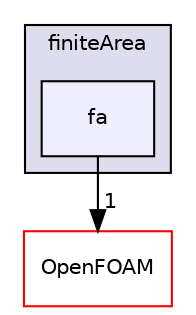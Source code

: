 digraph "src/finiteArea/finiteArea/fa" {
  bgcolor=transparent;
  compound=true
  node [ fontsize="10", fontname="Helvetica"];
  edge [ labelfontsize="10", labelfontname="Helvetica"];
  subgraph clusterdir_b48fbfbe364b5d9546b561f47f4221eb {
    graph [ bgcolor="#ddddee", pencolor="black", label="finiteArea" fontname="Helvetica", fontsize="10", URL="dir_b48fbfbe364b5d9546b561f47f4221eb.html"]
  dir_e5a517ccc941541272063f044b95a606 [shape=box, label="fa", style="filled", fillcolor="#eeeeff", pencolor="black", URL="dir_e5a517ccc941541272063f044b95a606.html"];
  }
  dir_c5473ff19b20e6ec4dfe5c310b3778a8 [shape=box label="OpenFOAM" color="red" URL="dir_c5473ff19b20e6ec4dfe5c310b3778a8.html"];
  dir_e5a517ccc941541272063f044b95a606->dir_c5473ff19b20e6ec4dfe5c310b3778a8 [headlabel="1", labeldistance=1.5 headhref="dir_000788_002151.html"];
}
